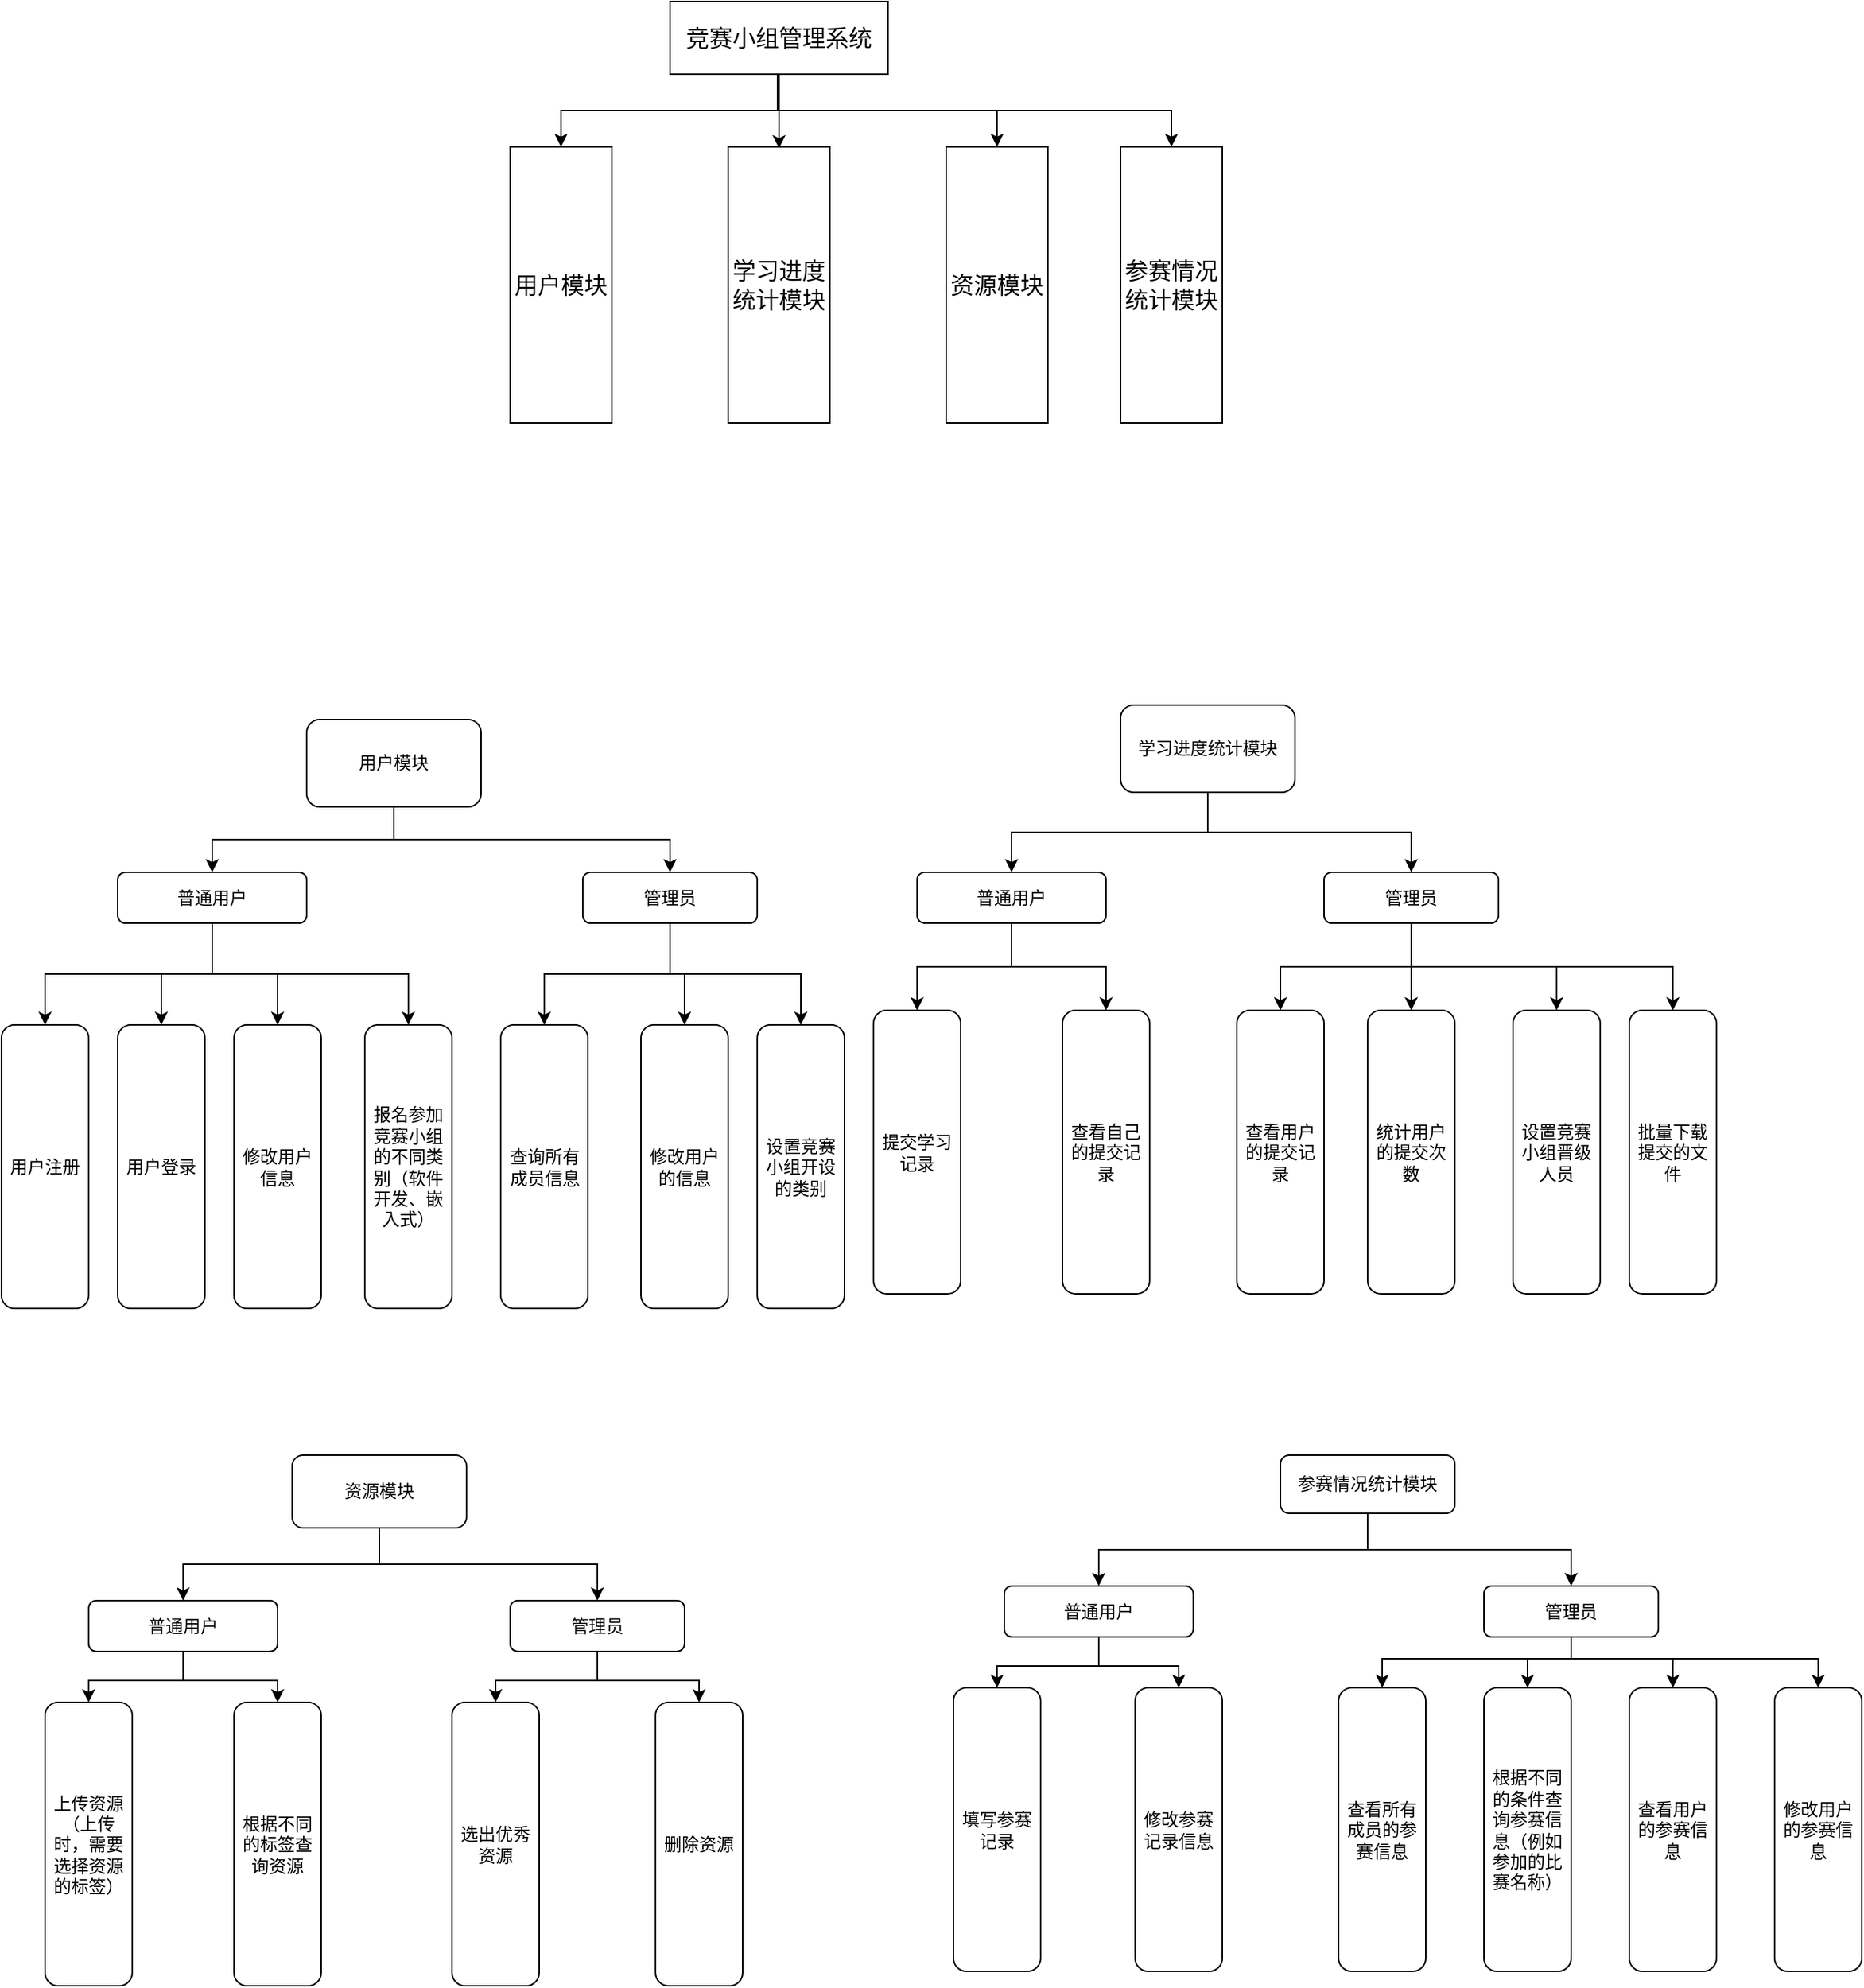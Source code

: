 <mxfile version="21.1.5" type="github">
  <diagram name="第 1 页" id="9OnakmlHcYKit9j99j7f">
    <mxGraphModel dx="1620" dy="936" grid="1" gridSize="10" guides="1" tooltips="1" connect="1" arrows="1" fold="1" page="1" pageScale="1" pageWidth="827" pageHeight="1169" math="0" shadow="0">
      <root>
        <mxCell id="0" />
        <mxCell id="1" parent="0" />
        <mxCell id="pbWnh9Zu2TdGxRiYwKqQ-10" style="edgeStyle=orthogonalEdgeStyle;rounded=0;orthogonalLoop=1;jettySize=auto;html=1;exitX=0.5;exitY=1;exitDx=0;exitDy=0;" edge="1" parent="1" source="pbWnh9Zu2TdGxRiYwKqQ-1" target="pbWnh9Zu2TdGxRiYwKqQ-4">
          <mxGeometry relative="1" as="geometry" />
        </mxCell>
        <mxCell id="pbWnh9Zu2TdGxRiYwKqQ-11" style="edgeStyle=orthogonalEdgeStyle;rounded=0;orthogonalLoop=1;jettySize=auto;html=1;exitX=0.5;exitY=1;exitDx=0;exitDy=0;entryX=0.657;entryY=0.005;entryDx=0;entryDy=0;entryPerimeter=0;" edge="1" parent="1">
          <mxGeometry relative="1" as="geometry">
            <mxPoint x="584" y="150" as="sourcePoint" />
            <mxPoint x="584.99" y="200.95" as="targetPoint" />
            <Array as="points">
              <mxPoint x="584" y="175" />
              <mxPoint x="585" y="175" />
            </Array>
          </mxGeometry>
        </mxCell>
        <mxCell id="pbWnh9Zu2TdGxRiYwKqQ-12" style="edgeStyle=orthogonalEdgeStyle;rounded=0;orthogonalLoop=1;jettySize=auto;html=1;exitX=0.5;exitY=1;exitDx=0;exitDy=0;entryX=0.5;entryY=0;entryDx=0;entryDy=0;" edge="1" parent="1" source="pbWnh9Zu2TdGxRiYwKqQ-1" target="pbWnh9Zu2TdGxRiYwKqQ-6">
          <mxGeometry relative="1" as="geometry" />
        </mxCell>
        <mxCell id="pbWnh9Zu2TdGxRiYwKqQ-69" style="edgeStyle=orthogonalEdgeStyle;rounded=0;orthogonalLoop=1;jettySize=auto;html=1;exitX=0.5;exitY=1;exitDx=0;exitDy=0;" edge="1" parent="1" source="pbWnh9Zu2TdGxRiYwKqQ-1" target="pbWnh9Zu2TdGxRiYwKqQ-68">
          <mxGeometry relative="1" as="geometry" />
        </mxCell>
        <mxCell id="pbWnh9Zu2TdGxRiYwKqQ-1" value="竞赛小组管理系统" style="rounded=0;whiteSpace=wrap;html=1;fontSize=16;" vertex="1" parent="1">
          <mxGeometry x="510" y="100" width="150" height="50" as="geometry" />
        </mxCell>
        <mxCell id="pbWnh9Zu2TdGxRiYwKqQ-4" value="用户模块" style="rounded=0;whiteSpace=wrap;html=1;fontSize=16;" vertex="1" parent="1">
          <mxGeometry x="400" y="200" width="70" height="190" as="geometry" />
        </mxCell>
        <mxCell id="pbWnh9Zu2TdGxRiYwKqQ-5" value="学习进度统计模块" style="rounded=0;whiteSpace=wrap;html=1;fontSize=16;" vertex="1" parent="1">
          <mxGeometry x="550" y="200" width="70" height="190" as="geometry" />
        </mxCell>
        <mxCell id="pbWnh9Zu2TdGxRiYwKqQ-6" value="资源模块" style="rounded=0;whiteSpace=wrap;html=1;fontSize=16;" vertex="1" parent="1">
          <mxGeometry x="700" y="200" width="70" height="190" as="geometry" />
        </mxCell>
        <mxCell id="pbWnh9Zu2TdGxRiYwKqQ-29" style="edgeStyle=orthogonalEdgeStyle;rounded=0;orthogonalLoop=1;jettySize=auto;html=1;exitX=0.5;exitY=1;exitDx=0;exitDy=0;entryX=0.5;entryY=0;entryDx=0;entryDy=0;" edge="1" parent="1" source="pbWnh9Zu2TdGxRiYwKqQ-13" target="pbWnh9Zu2TdGxRiYwKqQ-26">
          <mxGeometry relative="1" as="geometry" />
        </mxCell>
        <mxCell id="pbWnh9Zu2TdGxRiYwKqQ-30" style="edgeStyle=orthogonalEdgeStyle;rounded=0;orthogonalLoop=1;jettySize=auto;html=1;exitX=0.5;exitY=1;exitDx=0;exitDy=0;" edge="1" parent="1" source="pbWnh9Zu2TdGxRiYwKqQ-13" target="pbWnh9Zu2TdGxRiYwKqQ-28">
          <mxGeometry relative="1" as="geometry" />
        </mxCell>
        <mxCell id="pbWnh9Zu2TdGxRiYwKqQ-13" value="用户模块" style="rounded=1;whiteSpace=wrap;html=1;" vertex="1" parent="1">
          <mxGeometry x="260" y="594" width="120" height="60" as="geometry" />
        </mxCell>
        <mxCell id="pbWnh9Zu2TdGxRiYwKqQ-18" value="查询所有成员信息" style="rounded=1;whiteSpace=wrap;html=1;" vertex="1" parent="1">
          <mxGeometry x="393.5" y="804" width="60" height="195" as="geometry" />
        </mxCell>
        <mxCell id="pbWnh9Zu2TdGxRiYwKqQ-19" value="修改用户的信息" style="rounded=1;whiteSpace=wrap;html=1;" vertex="1" parent="1">
          <mxGeometry x="490" y="804" width="60" height="195" as="geometry" />
        </mxCell>
        <mxCell id="pbWnh9Zu2TdGxRiYwKqQ-20" value="用户注册" style="rounded=1;whiteSpace=wrap;html=1;" vertex="1" parent="1">
          <mxGeometry x="50" y="804" width="60" height="195" as="geometry" />
        </mxCell>
        <mxCell id="pbWnh9Zu2TdGxRiYwKqQ-21" value="用户登录" style="rounded=1;whiteSpace=wrap;html=1;" vertex="1" parent="1">
          <mxGeometry x="130" y="804" width="60" height="195" as="geometry" />
        </mxCell>
        <mxCell id="pbWnh9Zu2TdGxRiYwKqQ-22" value="修改用户信息" style="rounded=1;whiteSpace=wrap;html=1;" vertex="1" parent="1">
          <mxGeometry x="210" y="804" width="60" height="195" as="geometry" />
        </mxCell>
        <mxCell id="pbWnh9Zu2TdGxRiYwKqQ-23" value="报名参加竞赛小组的不同类别（软件开发、嵌入式）" style="rounded=1;whiteSpace=wrap;html=1;" vertex="1" parent="1">
          <mxGeometry x="300" y="804" width="60" height="195" as="geometry" />
        </mxCell>
        <mxCell id="pbWnh9Zu2TdGxRiYwKqQ-31" style="edgeStyle=orthogonalEdgeStyle;rounded=0;orthogonalLoop=1;jettySize=auto;html=1;exitX=0.5;exitY=1;exitDx=0;exitDy=0;entryX=0.5;entryY=0;entryDx=0;entryDy=0;" edge="1" parent="1" source="pbWnh9Zu2TdGxRiYwKqQ-26" target="pbWnh9Zu2TdGxRiYwKqQ-20">
          <mxGeometry relative="1" as="geometry" />
        </mxCell>
        <mxCell id="pbWnh9Zu2TdGxRiYwKqQ-32" style="edgeStyle=orthogonalEdgeStyle;rounded=0;orthogonalLoop=1;jettySize=auto;html=1;exitX=0.5;exitY=1;exitDx=0;exitDy=0;entryX=0.5;entryY=0;entryDx=0;entryDy=0;" edge="1" parent="1" source="pbWnh9Zu2TdGxRiYwKqQ-26" target="pbWnh9Zu2TdGxRiYwKqQ-21">
          <mxGeometry relative="1" as="geometry" />
        </mxCell>
        <mxCell id="pbWnh9Zu2TdGxRiYwKqQ-33" style="edgeStyle=orthogonalEdgeStyle;rounded=0;orthogonalLoop=1;jettySize=auto;html=1;exitX=0.5;exitY=1;exitDx=0;exitDy=0;entryX=0.5;entryY=0;entryDx=0;entryDy=0;" edge="1" parent="1" source="pbWnh9Zu2TdGxRiYwKqQ-26" target="pbWnh9Zu2TdGxRiYwKqQ-22">
          <mxGeometry relative="1" as="geometry" />
        </mxCell>
        <mxCell id="pbWnh9Zu2TdGxRiYwKqQ-34" style="edgeStyle=orthogonalEdgeStyle;rounded=0;orthogonalLoop=1;jettySize=auto;html=1;exitX=0.5;exitY=1;exitDx=0;exitDy=0;entryX=0.5;entryY=0;entryDx=0;entryDy=0;" edge="1" parent="1" source="pbWnh9Zu2TdGxRiYwKqQ-26" target="pbWnh9Zu2TdGxRiYwKqQ-23">
          <mxGeometry relative="1" as="geometry" />
        </mxCell>
        <mxCell id="pbWnh9Zu2TdGxRiYwKqQ-26" value="普通用户" style="rounded=1;whiteSpace=wrap;html=1;" vertex="1" parent="1">
          <mxGeometry x="130" y="699" width="130" height="35" as="geometry" />
        </mxCell>
        <mxCell id="pbWnh9Zu2TdGxRiYwKqQ-35" style="edgeStyle=orthogonalEdgeStyle;rounded=0;orthogonalLoop=1;jettySize=auto;html=1;exitX=0.5;exitY=1;exitDx=0;exitDy=0;entryX=0.5;entryY=0;entryDx=0;entryDy=0;" edge="1" parent="1" source="pbWnh9Zu2TdGxRiYwKqQ-28" target="pbWnh9Zu2TdGxRiYwKqQ-18">
          <mxGeometry relative="1" as="geometry" />
        </mxCell>
        <mxCell id="pbWnh9Zu2TdGxRiYwKqQ-36" style="edgeStyle=orthogonalEdgeStyle;rounded=0;orthogonalLoop=1;jettySize=auto;html=1;exitX=0.5;exitY=1;exitDx=0;exitDy=0;entryX=0.5;entryY=0;entryDx=0;entryDy=0;" edge="1" parent="1" source="pbWnh9Zu2TdGxRiYwKqQ-28" target="pbWnh9Zu2TdGxRiYwKqQ-19">
          <mxGeometry relative="1" as="geometry" />
        </mxCell>
        <mxCell id="pbWnh9Zu2TdGxRiYwKqQ-92" style="edgeStyle=orthogonalEdgeStyle;rounded=0;orthogonalLoop=1;jettySize=auto;html=1;exitX=0.5;exitY=1;exitDx=0;exitDy=0;entryX=0.5;entryY=0;entryDx=0;entryDy=0;" edge="1" parent="1" source="pbWnh9Zu2TdGxRiYwKqQ-28" target="pbWnh9Zu2TdGxRiYwKqQ-91">
          <mxGeometry relative="1" as="geometry" />
        </mxCell>
        <mxCell id="pbWnh9Zu2TdGxRiYwKqQ-28" value="管理员" style="rounded=1;whiteSpace=wrap;html=1;" vertex="1" parent="1">
          <mxGeometry x="450" y="699" width="120" height="35" as="geometry" />
        </mxCell>
        <mxCell id="pbWnh9Zu2TdGxRiYwKqQ-45" style="edgeStyle=orthogonalEdgeStyle;rounded=0;orthogonalLoop=1;jettySize=auto;html=1;exitX=0.5;exitY=1;exitDx=0;exitDy=0;entryX=0.5;entryY=0;entryDx=0;entryDy=0;" edge="1" parent="1" source="pbWnh9Zu2TdGxRiYwKqQ-37" target="pbWnh9Zu2TdGxRiYwKqQ-38">
          <mxGeometry relative="1" as="geometry" />
        </mxCell>
        <mxCell id="pbWnh9Zu2TdGxRiYwKqQ-46" style="edgeStyle=orthogonalEdgeStyle;rounded=0;orthogonalLoop=1;jettySize=auto;html=1;exitX=0.5;exitY=1;exitDx=0;exitDy=0;entryX=0.5;entryY=0;entryDx=0;entryDy=0;" edge="1" parent="1" source="pbWnh9Zu2TdGxRiYwKqQ-37" target="pbWnh9Zu2TdGxRiYwKqQ-39">
          <mxGeometry relative="1" as="geometry" />
        </mxCell>
        <mxCell id="pbWnh9Zu2TdGxRiYwKqQ-37" value="学习进度统计模块" style="rounded=1;whiteSpace=wrap;html=1;" vertex="1" parent="1">
          <mxGeometry x="820" y="584" width="120" height="60" as="geometry" />
        </mxCell>
        <mxCell id="pbWnh9Zu2TdGxRiYwKqQ-47" value="" style="edgeStyle=orthogonalEdgeStyle;rounded=0;orthogonalLoop=1;jettySize=auto;html=1;" edge="1" parent="1" source="pbWnh9Zu2TdGxRiYwKqQ-38" target="pbWnh9Zu2TdGxRiYwKqQ-41">
          <mxGeometry relative="1" as="geometry" />
        </mxCell>
        <mxCell id="pbWnh9Zu2TdGxRiYwKqQ-48" style="edgeStyle=orthogonalEdgeStyle;rounded=0;orthogonalLoop=1;jettySize=auto;html=1;exitX=0.5;exitY=1;exitDx=0;exitDy=0;entryX=0.5;entryY=0;entryDx=0;entryDy=0;" edge="1" parent="1" source="pbWnh9Zu2TdGxRiYwKqQ-38" target="pbWnh9Zu2TdGxRiYwKqQ-40">
          <mxGeometry relative="1" as="geometry" />
        </mxCell>
        <mxCell id="pbWnh9Zu2TdGxRiYwKqQ-38" value="普通用户" style="rounded=1;whiteSpace=wrap;html=1;" vertex="1" parent="1">
          <mxGeometry x="680" y="699" width="130" height="35" as="geometry" />
        </mxCell>
        <mxCell id="pbWnh9Zu2TdGxRiYwKqQ-49" style="edgeStyle=orthogonalEdgeStyle;rounded=0;orthogonalLoop=1;jettySize=auto;html=1;exitX=0.5;exitY=1;exitDx=0;exitDy=0;entryX=0.5;entryY=0;entryDx=0;entryDy=0;" edge="1" parent="1" source="pbWnh9Zu2TdGxRiYwKqQ-39" target="pbWnh9Zu2TdGxRiYwKqQ-42">
          <mxGeometry relative="1" as="geometry" />
        </mxCell>
        <mxCell id="pbWnh9Zu2TdGxRiYwKqQ-50" style="edgeStyle=orthogonalEdgeStyle;rounded=0;orthogonalLoop=1;jettySize=auto;html=1;exitX=0.5;exitY=1;exitDx=0;exitDy=0;entryX=0.5;entryY=0;entryDx=0;entryDy=0;" edge="1" parent="1" source="pbWnh9Zu2TdGxRiYwKqQ-39" target="pbWnh9Zu2TdGxRiYwKqQ-43">
          <mxGeometry relative="1" as="geometry" />
        </mxCell>
        <mxCell id="pbWnh9Zu2TdGxRiYwKqQ-51" style="edgeStyle=orthogonalEdgeStyle;rounded=0;orthogonalLoop=1;jettySize=auto;html=1;exitX=0.5;exitY=1;exitDx=0;exitDy=0;entryX=0.5;entryY=0;entryDx=0;entryDy=0;" edge="1" parent="1" source="pbWnh9Zu2TdGxRiYwKqQ-39" target="pbWnh9Zu2TdGxRiYwKqQ-44">
          <mxGeometry relative="1" as="geometry" />
        </mxCell>
        <mxCell id="pbWnh9Zu2TdGxRiYwKqQ-90" style="edgeStyle=orthogonalEdgeStyle;rounded=0;orthogonalLoop=1;jettySize=auto;html=1;exitX=0.5;exitY=1;exitDx=0;exitDy=0;entryX=0.5;entryY=0;entryDx=0;entryDy=0;" edge="1" parent="1" source="pbWnh9Zu2TdGxRiYwKqQ-39" target="pbWnh9Zu2TdGxRiYwKqQ-89">
          <mxGeometry relative="1" as="geometry" />
        </mxCell>
        <mxCell id="pbWnh9Zu2TdGxRiYwKqQ-39" value="管理员" style="rounded=1;whiteSpace=wrap;html=1;" vertex="1" parent="1">
          <mxGeometry x="960" y="699" width="120" height="35" as="geometry" />
        </mxCell>
        <mxCell id="pbWnh9Zu2TdGxRiYwKqQ-40" value="提交学习记录" style="rounded=1;whiteSpace=wrap;html=1;" vertex="1" parent="1">
          <mxGeometry x="650" y="794" width="60" height="195" as="geometry" />
        </mxCell>
        <mxCell id="pbWnh9Zu2TdGxRiYwKqQ-41" value="查看自己的提交记录" style="rounded=1;whiteSpace=wrap;html=1;" vertex="1" parent="1">
          <mxGeometry x="780" y="794" width="60" height="195" as="geometry" />
        </mxCell>
        <mxCell id="pbWnh9Zu2TdGxRiYwKqQ-42" value="查看用户的提交记录" style="rounded=1;whiteSpace=wrap;html=1;" vertex="1" parent="1">
          <mxGeometry x="900" y="794" width="60" height="195" as="geometry" />
        </mxCell>
        <mxCell id="pbWnh9Zu2TdGxRiYwKqQ-43" value="统计用户的提交次数" style="rounded=1;whiteSpace=wrap;html=1;" vertex="1" parent="1">
          <mxGeometry x="990" y="794" width="60" height="195" as="geometry" />
        </mxCell>
        <mxCell id="pbWnh9Zu2TdGxRiYwKqQ-44" value="设置竞赛小组晋级人员" style="rounded=1;whiteSpace=wrap;html=1;" vertex="1" parent="1">
          <mxGeometry x="1090" y="794" width="60" height="195" as="geometry" />
        </mxCell>
        <mxCell id="pbWnh9Zu2TdGxRiYwKqQ-62" style="edgeStyle=orthogonalEdgeStyle;rounded=0;orthogonalLoop=1;jettySize=auto;html=1;exitX=0.5;exitY=1;exitDx=0;exitDy=0;entryX=0.5;entryY=0;entryDx=0;entryDy=0;" edge="1" parent="1" source="pbWnh9Zu2TdGxRiYwKqQ-52" target="pbWnh9Zu2TdGxRiYwKqQ-53">
          <mxGeometry relative="1" as="geometry" />
        </mxCell>
        <mxCell id="pbWnh9Zu2TdGxRiYwKqQ-63" style="edgeStyle=orthogonalEdgeStyle;rounded=0;orthogonalLoop=1;jettySize=auto;html=1;exitX=0.5;exitY=1;exitDx=0;exitDy=0;entryX=0.5;entryY=0;entryDx=0;entryDy=0;" edge="1" parent="1" source="pbWnh9Zu2TdGxRiYwKqQ-52" target="pbWnh9Zu2TdGxRiYwKqQ-54">
          <mxGeometry relative="1" as="geometry" />
        </mxCell>
        <mxCell id="pbWnh9Zu2TdGxRiYwKqQ-52" value="资源模块" style="rounded=1;whiteSpace=wrap;html=1;" vertex="1" parent="1">
          <mxGeometry x="250" y="1100" width="120" height="50" as="geometry" />
        </mxCell>
        <mxCell id="pbWnh9Zu2TdGxRiYwKqQ-64" style="edgeStyle=orthogonalEdgeStyle;rounded=0;orthogonalLoop=1;jettySize=auto;html=1;exitX=0.5;exitY=1;exitDx=0;exitDy=0;entryX=0.5;entryY=0;entryDx=0;entryDy=0;" edge="1" parent="1" source="pbWnh9Zu2TdGxRiYwKqQ-53" target="pbWnh9Zu2TdGxRiYwKqQ-56">
          <mxGeometry relative="1" as="geometry" />
        </mxCell>
        <mxCell id="pbWnh9Zu2TdGxRiYwKqQ-65" style="edgeStyle=orthogonalEdgeStyle;rounded=0;orthogonalLoop=1;jettySize=auto;html=1;exitX=0.5;exitY=1;exitDx=0;exitDy=0;entryX=0.5;entryY=0;entryDx=0;entryDy=0;" edge="1" parent="1" source="pbWnh9Zu2TdGxRiYwKqQ-53" target="pbWnh9Zu2TdGxRiYwKqQ-57">
          <mxGeometry relative="1" as="geometry" />
        </mxCell>
        <mxCell id="pbWnh9Zu2TdGxRiYwKqQ-53" value="普通用户" style="rounded=1;whiteSpace=wrap;html=1;" vertex="1" parent="1">
          <mxGeometry x="110" y="1200" width="130" height="35" as="geometry" />
        </mxCell>
        <mxCell id="pbWnh9Zu2TdGxRiYwKqQ-66" style="edgeStyle=orthogonalEdgeStyle;rounded=0;orthogonalLoop=1;jettySize=auto;html=1;exitX=0.5;exitY=1;exitDx=0;exitDy=0;entryX=0.5;entryY=0;entryDx=0;entryDy=0;" edge="1" parent="1" source="pbWnh9Zu2TdGxRiYwKqQ-54" target="pbWnh9Zu2TdGxRiYwKqQ-59">
          <mxGeometry relative="1" as="geometry" />
        </mxCell>
        <mxCell id="pbWnh9Zu2TdGxRiYwKqQ-67" style="edgeStyle=orthogonalEdgeStyle;rounded=0;orthogonalLoop=1;jettySize=auto;html=1;exitX=0.5;exitY=1;exitDx=0;exitDy=0;entryX=0.5;entryY=0;entryDx=0;entryDy=0;" edge="1" parent="1" source="pbWnh9Zu2TdGxRiYwKqQ-54" target="pbWnh9Zu2TdGxRiYwKqQ-60">
          <mxGeometry relative="1" as="geometry" />
        </mxCell>
        <mxCell id="pbWnh9Zu2TdGxRiYwKqQ-54" value="管理员" style="rounded=1;whiteSpace=wrap;html=1;" vertex="1" parent="1">
          <mxGeometry x="400" y="1200" width="120" height="35" as="geometry" />
        </mxCell>
        <mxCell id="pbWnh9Zu2TdGxRiYwKqQ-56" value="上传资源（上传时，需要选择资源的标签）" style="rounded=1;whiteSpace=wrap;html=1;" vertex="1" parent="1">
          <mxGeometry x="80" y="1270" width="60" height="195" as="geometry" />
        </mxCell>
        <mxCell id="pbWnh9Zu2TdGxRiYwKqQ-57" value="根据不同的标签查询资源" style="rounded=1;whiteSpace=wrap;html=1;" vertex="1" parent="1">
          <mxGeometry x="210" y="1270" width="60" height="195" as="geometry" />
        </mxCell>
        <mxCell id="pbWnh9Zu2TdGxRiYwKqQ-59" value="选出优秀资源" style="rounded=1;whiteSpace=wrap;html=1;" vertex="1" parent="1">
          <mxGeometry x="360" y="1270" width="60" height="195" as="geometry" />
        </mxCell>
        <mxCell id="pbWnh9Zu2TdGxRiYwKqQ-60" value="删除资源" style="rounded=1;whiteSpace=wrap;html=1;" vertex="1" parent="1">
          <mxGeometry x="500" y="1270" width="60" height="195" as="geometry" />
        </mxCell>
        <mxCell id="pbWnh9Zu2TdGxRiYwKqQ-68" value="参赛情况统计模块" style="rounded=0;whiteSpace=wrap;html=1;fontSize=16;" vertex="1" parent="1">
          <mxGeometry x="820" y="200" width="70" height="190" as="geometry" />
        </mxCell>
        <mxCell id="pbWnh9Zu2TdGxRiYwKqQ-80" style="edgeStyle=orthogonalEdgeStyle;rounded=0;orthogonalLoop=1;jettySize=auto;html=1;exitX=0.5;exitY=1;exitDx=0;exitDy=0;entryX=0.5;entryY=0;entryDx=0;entryDy=0;" edge="1" parent="1" source="pbWnh9Zu2TdGxRiYwKqQ-70" target="pbWnh9Zu2TdGxRiYwKqQ-74">
          <mxGeometry relative="1" as="geometry" />
        </mxCell>
        <mxCell id="pbWnh9Zu2TdGxRiYwKqQ-81" style="edgeStyle=orthogonalEdgeStyle;rounded=0;orthogonalLoop=1;jettySize=auto;html=1;exitX=0.5;exitY=1;exitDx=0;exitDy=0;entryX=0.5;entryY=0;entryDx=0;entryDy=0;" edge="1" parent="1" source="pbWnh9Zu2TdGxRiYwKqQ-70" target="pbWnh9Zu2TdGxRiYwKqQ-75">
          <mxGeometry relative="1" as="geometry" />
        </mxCell>
        <mxCell id="pbWnh9Zu2TdGxRiYwKqQ-70" value="参赛情况统计模块" style="rounded=1;whiteSpace=wrap;html=1;" vertex="1" parent="1">
          <mxGeometry x="930" y="1100" width="120" height="40" as="geometry" />
        </mxCell>
        <mxCell id="pbWnh9Zu2TdGxRiYwKqQ-71" value="填写参赛记录" style="rounded=1;whiteSpace=wrap;html=1;" vertex="1" parent="1">
          <mxGeometry x="705" y="1260" width="60" height="195" as="geometry" />
        </mxCell>
        <mxCell id="pbWnh9Zu2TdGxRiYwKqQ-72" value="修改参赛记录信息" style="rounded=1;whiteSpace=wrap;html=1;" vertex="1" parent="1">
          <mxGeometry x="830" y="1260" width="60" height="195" as="geometry" />
        </mxCell>
        <mxCell id="pbWnh9Zu2TdGxRiYwKqQ-82" style="edgeStyle=orthogonalEdgeStyle;rounded=0;orthogonalLoop=1;jettySize=auto;html=1;exitX=0.5;exitY=1;exitDx=0;exitDy=0;entryX=0.5;entryY=0;entryDx=0;entryDy=0;" edge="1" parent="1" source="pbWnh9Zu2TdGxRiYwKqQ-74" target="pbWnh9Zu2TdGxRiYwKqQ-71">
          <mxGeometry relative="1" as="geometry" />
        </mxCell>
        <mxCell id="pbWnh9Zu2TdGxRiYwKqQ-83" style="edgeStyle=orthogonalEdgeStyle;rounded=0;orthogonalLoop=1;jettySize=auto;html=1;exitX=0.5;exitY=1;exitDx=0;exitDy=0;entryX=0.5;entryY=0;entryDx=0;entryDy=0;" edge="1" parent="1" source="pbWnh9Zu2TdGxRiYwKqQ-74" target="pbWnh9Zu2TdGxRiYwKqQ-72">
          <mxGeometry relative="1" as="geometry" />
        </mxCell>
        <mxCell id="pbWnh9Zu2TdGxRiYwKqQ-74" value="普通用户" style="rounded=1;whiteSpace=wrap;html=1;" vertex="1" parent="1">
          <mxGeometry x="740" y="1190" width="130" height="35" as="geometry" />
        </mxCell>
        <mxCell id="pbWnh9Zu2TdGxRiYwKqQ-84" style="edgeStyle=orthogonalEdgeStyle;rounded=0;orthogonalLoop=1;jettySize=auto;html=1;exitX=0.5;exitY=1;exitDx=0;exitDy=0;entryX=0.5;entryY=0;entryDx=0;entryDy=0;" edge="1" parent="1" source="pbWnh9Zu2TdGxRiYwKqQ-75" target="pbWnh9Zu2TdGxRiYwKqQ-76">
          <mxGeometry relative="1" as="geometry">
            <Array as="points">
              <mxPoint x="1130" y="1240" />
              <mxPoint x="1000" y="1240" />
            </Array>
          </mxGeometry>
        </mxCell>
        <mxCell id="pbWnh9Zu2TdGxRiYwKqQ-86" style="edgeStyle=orthogonalEdgeStyle;rounded=0;orthogonalLoop=1;jettySize=auto;html=1;exitX=0.5;exitY=1;exitDx=0;exitDy=0;entryX=0.5;entryY=0;entryDx=0;entryDy=0;" edge="1" parent="1" source="pbWnh9Zu2TdGxRiYwKqQ-75" target="pbWnh9Zu2TdGxRiYwKqQ-77">
          <mxGeometry relative="1" as="geometry">
            <Array as="points">
              <mxPoint x="1130" y="1240" />
              <mxPoint x="1100" y="1240" />
            </Array>
          </mxGeometry>
        </mxCell>
        <mxCell id="pbWnh9Zu2TdGxRiYwKqQ-87" style="edgeStyle=orthogonalEdgeStyle;rounded=0;orthogonalLoop=1;jettySize=auto;html=1;exitX=0.5;exitY=1;exitDx=0;exitDy=0;entryX=0.5;entryY=0;entryDx=0;entryDy=0;" edge="1" parent="1" source="pbWnh9Zu2TdGxRiYwKqQ-75" target="pbWnh9Zu2TdGxRiYwKqQ-78">
          <mxGeometry relative="1" as="geometry">
            <Array as="points">
              <mxPoint x="1130" y="1240" />
              <mxPoint x="1200" y="1240" />
            </Array>
          </mxGeometry>
        </mxCell>
        <mxCell id="pbWnh9Zu2TdGxRiYwKqQ-88" style="edgeStyle=orthogonalEdgeStyle;rounded=0;orthogonalLoop=1;jettySize=auto;html=1;exitX=0.5;exitY=1;exitDx=0;exitDy=0;entryX=0.5;entryY=0;entryDx=0;entryDy=0;" edge="1" parent="1" source="pbWnh9Zu2TdGxRiYwKqQ-75" target="pbWnh9Zu2TdGxRiYwKqQ-79">
          <mxGeometry relative="1" as="geometry">
            <Array as="points">
              <mxPoint x="1130" y="1240" />
              <mxPoint x="1300" y="1240" />
            </Array>
          </mxGeometry>
        </mxCell>
        <mxCell id="pbWnh9Zu2TdGxRiYwKqQ-75" value="管理员" style="rounded=1;whiteSpace=wrap;html=1;" vertex="1" parent="1">
          <mxGeometry x="1070" y="1190" width="120" height="35" as="geometry" />
        </mxCell>
        <mxCell id="pbWnh9Zu2TdGxRiYwKqQ-76" value="查看所有成员的参赛信息" style="rounded=1;whiteSpace=wrap;html=1;" vertex="1" parent="1">
          <mxGeometry x="970" y="1260" width="60" height="195" as="geometry" />
        </mxCell>
        <mxCell id="pbWnh9Zu2TdGxRiYwKqQ-77" value="根据不同的条件查询参赛信息（例如参加的比赛名称）" style="rounded=1;whiteSpace=wrap;html=1;" vertex="1" parent="1">
          <mxGeometry x="1070" y="1260" width="60" height="195" as="geometry" />
        </mxCell>
        <mxCell id="pbWnh9Zu2TdGxRiYwKqQ-78" value="查看用户的参赛信息" style="rounded=1;whiteSpace=wrap;html=1;" vertex="1" parent="1">
          <mxGeometry x="1170" y="1260" width="60" height="195" as="geometry" />
        </mxCell>
        <mxCell id="pbWnh9Zu2TdGxRiYwKqQ-79" value="修改用户的参赛信息" style="rounded=1;whiteSpace=wrap;html=1;" vertex="1" parent="1">
          <mxGeometry x="1270" y="1260" width="60" height="195" as="geometry" />
        </mxCell>
        <mxCell id="pbWnh9Zu2TdGxRiYwKqQ-89" value="批量下载提交的文件" style="rounded=1;whiteSpace=wrap;html=1;" vertex="1" parent="1">
          <mxGeometry x="1170" y="794" width="60" height="195" as="geometry" />
        </mxCell>
        <mxCell id="pbWnh9Zu2TdGxRiYwKqQ-91" value="设置竞赛小组开设的类别" style="rounded=1;whiteSpace=wrap;html=1;" vertex="1" parent="1">
          <mxGeometry x="570" y="804" width="60" height="195" as="geometry" />
        </mxCell>
      </root>
    </mxGraphModel>
  </diagram>
</mxfile>
